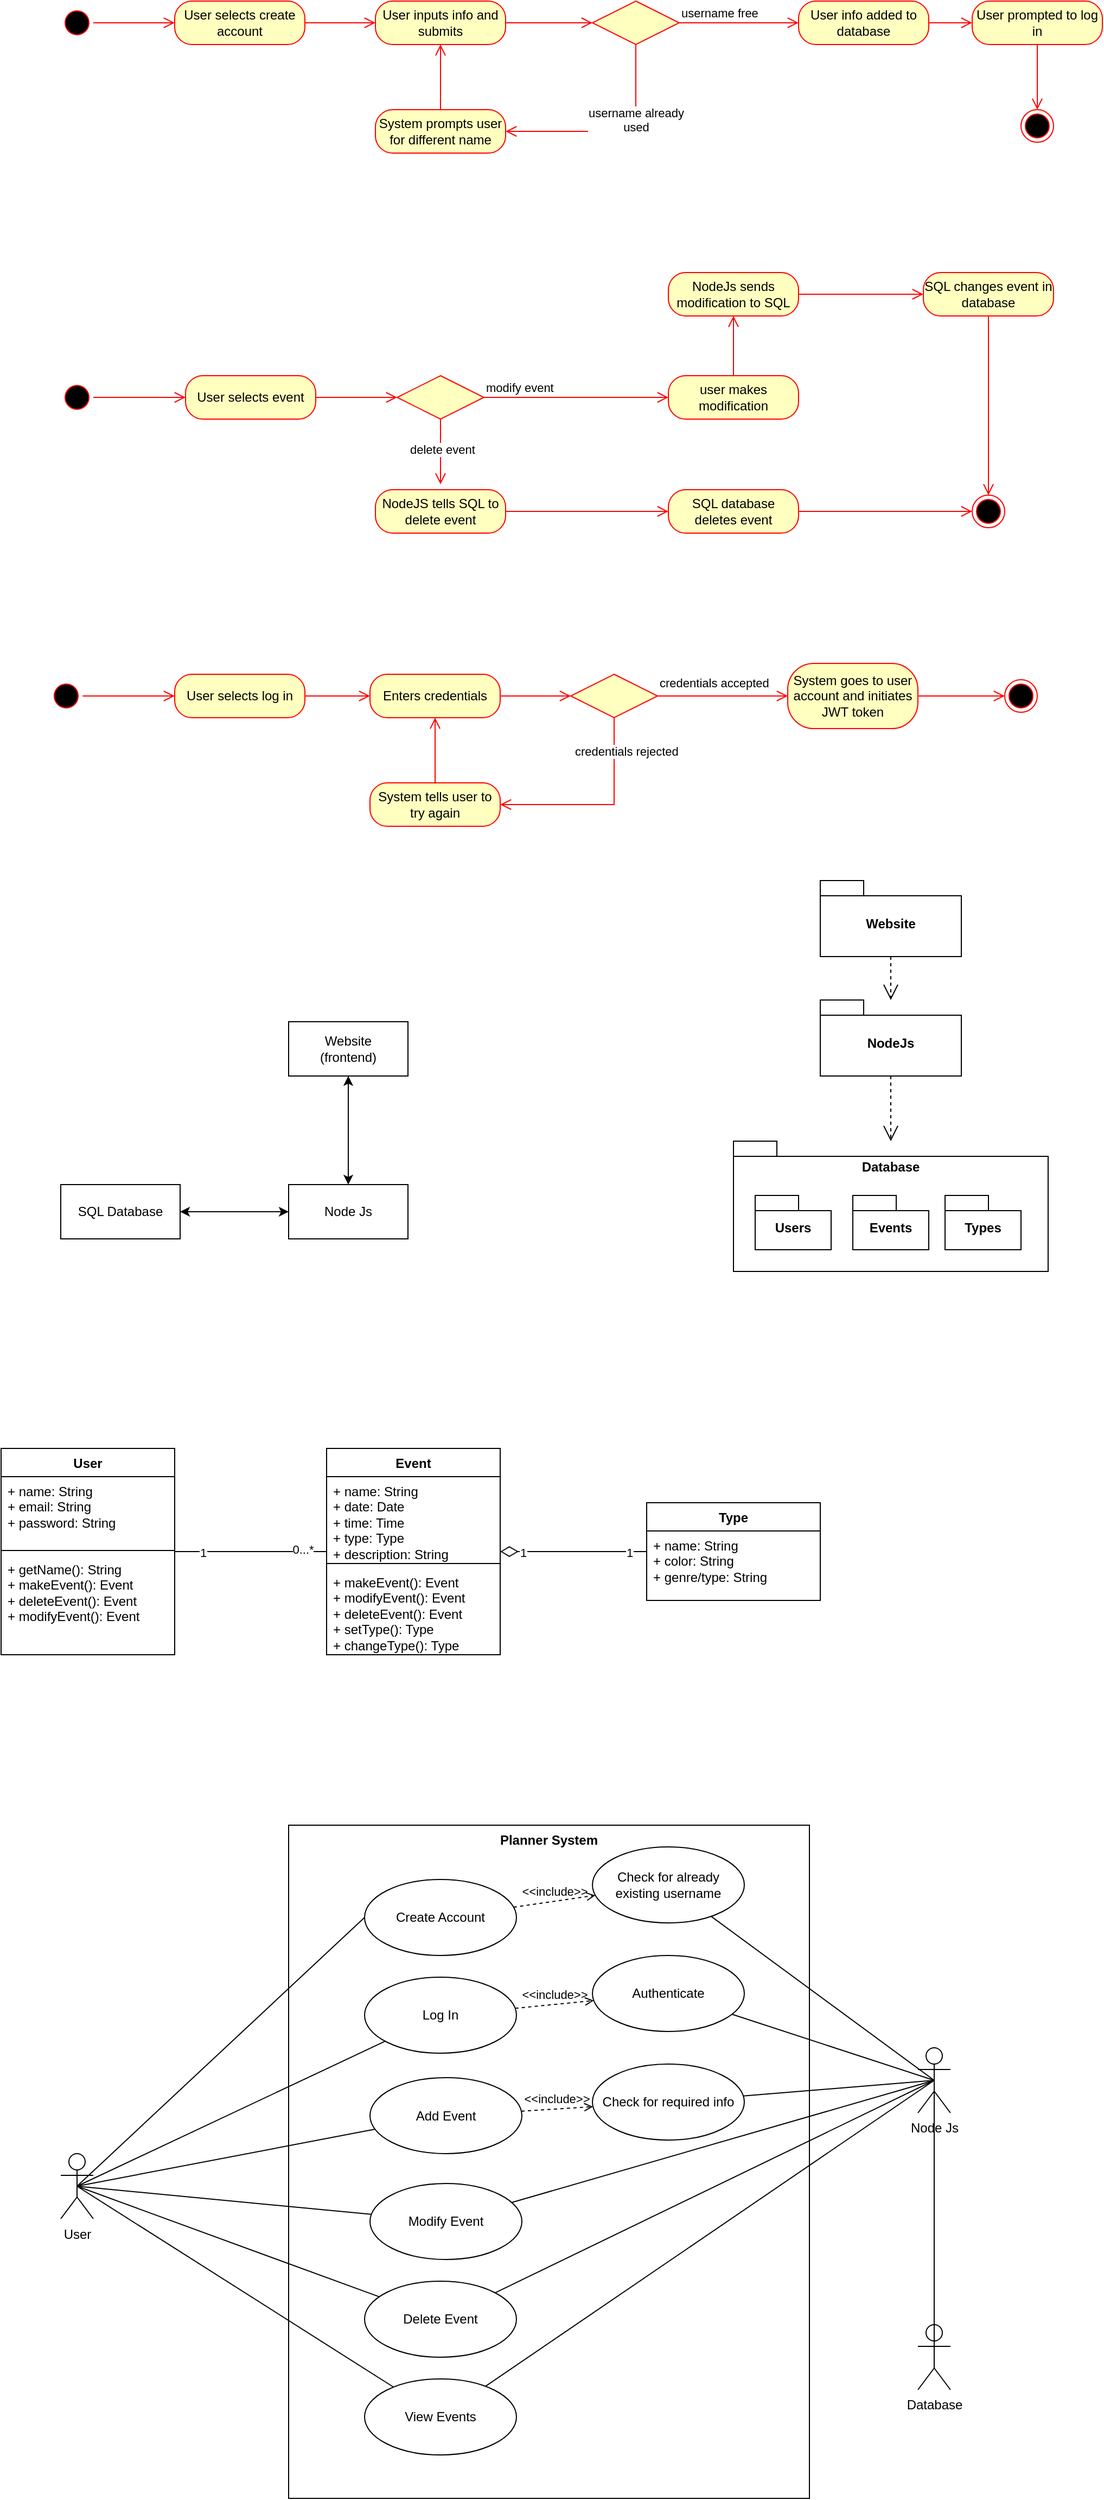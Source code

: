 <mxfile version="26.0.16">
  <diagram name="Page-1" id="PJbHKJOFqi7zpqZjvh1F">
    <mxGraphModel dx="1221" dy="2444" grid="1" gridSize="10" guides="1" tooltips="1" connect="1" arrows="1" fold="1" page="1" pageScale="1" pageWidth="1100" pageHeight="850" math="0" shadow="0">
      <root>
        <mxCell id="0" />
        <mxCell id="1" parent="0" />
        <mxCell id="u48JciJkg6jwbKqmyjxf-1" value="User" style="swimlane;fontStyle=1;align=center;verticalAlign=top;childLayout=stackLayout;horizontal=1;startSize=26;horizontalStack=0;resizeParent=1;resizeParentMax=0;resizeLast=0;collapsible=1;marginBottom=0;whiteSpace=wrap;html=1;" parent="1" vertex="1">
          <mxGeometry x="15" y="33" width="160" height="190" as="geometry" />
        </mxCell>
        <mxCell id="u48JciJkg6jwbKqmyjxf-2" value="+ name: String&lt;div&gt;+ email: String&lt;/div&gt;&lt;div&gt;+ password: String&lt;/div&gt;" style="text;strokeColor=none;fillColor=none;align=left;verticalAlign=top;spacingLeft=4;spacingRight=4;overflow=hidden;rotatable=0;points=[[0,0.5],[1,0.5]];portConstraint=eastwest;whiteSpace=wrap;html=1;" parent="u48JciJkg6jwbKqmyjxf-1" vertex="1">
          <mxGeometry y="26" width="160" height="64" as="geometry" />
        </mxCell>
        <mxCell id="u48JciJkg6jwbKqmyjxf-3" value="" style="line;strokeWidth=1;fillColor=none;align=left;verticalAlign=middle;spacingTop=-1;spacingLeft=3;spacingRight=3;rotatable=0;labelPosition=right;points=[];portConstraint=eastwest;strokeColor=inherit;" parent="u48JciJkg6jwbKqmyjxf-1" vertex="1">
          <mxGeometry y="90" width="160" height="8" as="geometry" />
        </mxCell>
        <mxCell id="u48JciJkg6jwbKqmyjxf-4" value="+ getName(): String&lt;div&gt;+ makeEvent(): Event&lt;/div&gt;&lt;div&gt;+ deleteEvent(): Event&lt;/div&gt;&lt;div&gt;+ modifyEvent(): Event&lt;/div&gt;&lt;div&gt;&lt;br&gt;&lt;/div&gt;" style="text;strokeColor=none;fillColor=none;align=left;verticalAlign=top;spacingLeft=4;spacingRight=4;overflow=hidden;rotatable=0;points=[[0,0.5],[1,0.5]];portConstraint=eastwest;whiteSpace=wrap;html=1;" parent="u48JciJkg6jwbKqmyjxf-1" vertex="1">
          <mxGeometry y="98" width="160" height="92" as="geometry" />
        </mxCell>
        <mxCell id="u48JciJkg6jwbKqmyjxf-5" value="Event" style="swimlane;fontStyle=1;align=center;verticalAlign=top;childLayout=stackLayout;horizontal=1;startSize=26;horizontalStack=0;resizeParent=1;resizeParentMax=0;resizeLast=0;collapsible=1;marginBottom=0;whiteSpace=wrap;html=1;" parent="1" vertex="1">
          <mxGeometry x="315" y="33" width="160" height="190" as="geometry" />
        </mxCell>
        <mxCell id="u48JciJkg6jwbKqmyjxf-6" value="+ name: String&lt;div&gt;+ date: Date&lt;/div&gt;&lt;div&gt;+ time: Time&lt;/div&gt;&lt;div&gt;+ type: Type&lt;/div&gt;&lt;div&gt;+ description: String&lt;/div&gt;" style="text;strokeColor=none;fillColor=none;align=left;verticalAlign=top;spacingLeft=4;spacingRight=4;overflow=hidden;rotatable=0;points=[[0,0.5],[1,0.5]];portConstraint=eastwest;whiteSpace=wrap;html=1;" parent="u48JciJkg6jwbKqmyjxf-5" vertex="1">
          <mxGeometry y="26" width="160" height="76" as="geometry" />
        </mxCell>
        <mxCell id="u48JciJkg6jwbKqmyjxf-7" value="" style="line;strokeWidth=1;fillColor=none;align=left;verticalAlign=middle;spacingTop=-1;spacingLeft=3;spacingRight=3;rotatable=0;labelPosition=right;points=[];portConstraint=eastwest;strokeColor=inherit;" parent="u48JciJkg6jwbKqmyjxf-5" vertex="1">
          <mxGeometry y="102" width="160" height="8" as="geometry" />
        </mxCell>
        <mxCell id="u48JciJkg6jwbKqmyjxf-8" value="+ makeEvent(): Event&lt;div&gt;+ modifyEvent(): Event&lt;/div&gt;&lt;div&gt;+ deleteEvent(): Event&lt;/div&gt;&lt;div&gt;+ setType(): Type&lt;/div&gt;&lt;div&gt;+ changeType(): Type&lt;/div&gt;" style="text;strokeColor=none;fillColor=none;align=left;verticalAlign=top;spacingLeft=4;spacingRight=4;overflow=hidden;rotatable=0;points=[[0,0.5],[1,0.5]];portConstraint=eastwest;whiteSpace=wrap;html=1;" parent="u48JciJkg6jwbKqmyjxf-5" vertex="1">
          <mxGeometry y="110" width="160" height="80" as="geometry" />
        </mxCell>
        <mxCell id="u48JciJkg6jwbKqmyjxf-9" value="Type" style="swimlane;fontStyle=1;align=center;verticalAlign=top;childLayout=stackLayout;horizontal=1;startSize=26;horizontalStack=0;resizeParent=1;resizeParentMax=0;resizeLast=0;collapsible=1;marginBottom=0;whiteSpace=wrap;html=1;" parent="1" vertex="1">
          <mxGeometry x="610" y="83" width="160" height="90" as="geometry" />
        </mxCell>
        <mxCell id="u48JciJkg6jwbKqmyjxf-10" value="&lt;div&gt;+ name: String&lt;/div&gt;&lt;div&gt;+ color: String&lt;/div&gt;&lt;div&gt;+ genre/type: String&lt;/div&gt;" style="text;strokeColor=none;fillColor=none;align=left;verticalAlign=top;spacingLeft=4;spacingRight=4;overflow=hidden;rotatable=0;points=[[0,0.5],[1,0.5]];portConstraint=eastwest;whiteSpace=wrap;html=1;" parent="u48JciJkg6jwbKqmyjxf-9" vertex="1">
          <mxGeometry y="26" width="160" height="64" as="geometry" />
        </mxCell>
        <mxCell id="u48JciJkg6jwbKqmyjxf-13" value="User" style="shape=umlActor;verticalLabelPosition=bottom;verticalAlign=top;html=1;" parent="1" vertex="1">
          <mxGeometry x="70" y="682.5" width="30" height="60" as="geometry" />
        </mxCell>
        <mxCell id="u48JciJkg6jwbKqmyjxf-16" value="Planner System" style="shape=rect;html=1;verticalAlign=top;fontStyle=1;whiteSpace=wrap;align=center;" parent="1" vertex="1">
          <mxGeometry x="280" y="380" width="480" height="620" as="geometry" />
        </mxCell>
        <mxCell id="u48JciJkg6jwbKqmyjxf-17" value="Create Account" style="ellipse;whiteSpace=wrap;html=1;" parent="1" vertex="1">
          <mxGeometry x="350" y="430" width="140" height="70" as="geometry" />
        </mxCell>
        <mxCell id="u48JciJkg6jwbKqmyjxf-18" value="Log In" style="ellipse;whiteSpace=wrap;html=1;" parent="1" vertex="1">
          <mxGeometry x="350" y="520" width="140" height="70" as="geometry" />
        </mxCell>
        <mxCell id="u48JciJkg6jwbKqmyjxf-19" value="Add Event" style="ellipse;whiteSpace=wrap;html=1;" parent="1" vertex="1">
          <mxGeometry x="355" y="612.5" width="140" height="70" as="geometry" />
        </mxCell>
        <mxCell id="u48JciJkg6jwbKqmyjxf-20" value="Modify Event" style="ellipse;whiteSpace=wrap;html=1;" parent="1" vertex="1">
          <mxGeometry x="355" y="710" width="140" height="70" as="geometry" />
        </mxCell>
        <mxCell id="u48JciJkg6jwbKqmyjxf-21" value="Delete Event" style="ellipse;whiteSpace=wrap;html=1;" parent="1" vertex="1">
          <mxGeometry x="350" y="800" width="140" height="70" as="geometry" />
        </mxCell>
        <mxCell id="u48JciJkg6jwbKqmyjxf-22" value="View Events" style="ellipse;whiteSpace=wrap;html=1;" parent="1" vertex="1">
          <mxGeometry x="350" y="890" width="140" height="70" as="geometry" />
        </mxCell>
        <mxCell id="u48JciJkg6jwbKqmyjxf-23" value="" style="edgeStyle=none;html=1;endArrow=none;verticalAlign=bottom;rounded=0;exitX=0.5;exitY=0.5;exitDx=0;exitDy=0;exitPerimeter=0;entryX=0;entryY=0.5;entryDx=0;entryDy=0;" parent="1" source="u48JciJkg6jwbKqmyjxf-13" target="u48JciJkg6jwbKqmyjxf-17" edge="1">
          <mxGeometry width="160" relative="1" as="geometry">
            <mxPoint x="260" y="660" as="sourcePoint" />
            <mxPoint x="420" y="660" as="targetPoint" />
          </mxGeometry>
        </mxCell>
        <mxCell id="u48JciJkg6jwbKqmyjxf-24" value="" style="edgeStyle=none;html=1;endArrow=none;verticalAlign=bottom;rounded=0;exitX=0.5;exitY=0.5;exitDx=0;exitDy=0;exitPerimeter=0;" parent="1" source="u48JciJkg6jwbKqmyjxf-13" target="u48JciJkg6jwbKqmyjxf-18" edge="1">
          <mxGeometry width="160" relative="1" as="geometry">
            <mxPoint x="160" y="695" as="sourcePoint" />
            <mxPoint x="355" y="515" as="targetPoint" />
          </mxGeometry>
        </mxCell>
        <mxCell id="u48JciJkg6jwbKqmyjxf-25" value="" style="edgeStyle=none;html=1;endArrow=none;verticalAlign=bottom;rounded=0;exitX=0.5;exitY=0.5;exitDx=0;exitDy=0;exitPerimeter=0;" parent="1" source="u48JciJkg6jwbKqmyjxf-13" target="u48JciJkg6jwbKqmyjxf-19" edge="1">
          <mxGeometry width="160" relative="1" as="geometry">
            <mxPoint x="170" y="705" as="sourcePoint" />
            <mxPoint x="365" y="525" as="targetPoint" />
          </mxGeometry>
        </mxCell>
        <mxCell id="u48JciJkg6jwbKqmyjxf-26" value="" style="edgeStyle=none;html=1;endArrow=none;verticalAlign=bottom;rounded=0;exitX=0.5;exitY=0.5;exitDx=0;exitDy=0;exitPerimeter=0;" parent="1" source="u48JciJkg6jwbKqmyjxf-13" target="u48JciJkg6jwbKqmyjxf-20" edge="1">
          <mxGeometry width="160" relative="1" as="geometry">
            <mxPoint x="180" y="715" as="sourcePoint" />
            <mxPoint x="375" y="535" as="targetPoint" />
          </mxGeometry>
        </mxCell>
        <mxCell id="u48JciJkg6jwbKqmyjxf-27" value="" style="edgeStyle=none;html=1;endArrow=none;verticalAlign=bottom;rounded=0;exitX=0.5;exitY=0.5;exitDx=0;exitDy=0;exitPerimeter=0;" parent="1" source="u48JciJkg6jwbKqmyjxf-13" target="u48JciJkg6jwbKqmyjxf-21" edge="1">
          <mxGeometry width="160" relative="1" as="geometry">
            <mxPoint x="190" y="725" as="sourcePoint" />
            <mxPoint x="385" y="545" as="targetPoint" />
          </mxGeometry>
        </mxCell>
        <mxCell id="u48JciJkg6jwbKqmyjxf-28" value="" style="edgeStyle=none;html=1;endArrow=none;verticalAlign=bottom;rounded=0;exitX=0.5;exitY=0.5;exitDx=0;exitDy=0;exitPerimeter=0;" parent="1" source="u48JciJkg6jwbKqmyjxf-13" target="u48JciJkg6jwbKqmyjxf-22" edge="1">
          <mxGeometry width="160" relative="1" as="geometry">
            <mxPoint x="200" y="735" as="sourcePoint" />
            <mxPoint x="395" y="555" as="targetPoint" />
          </mxGeometry>
        </mxCell>
        <mxCell id="u48JciJkg6jwbKqmyjxf-33" value="Database&lt;div&gt;&lt;br&gt;&lt;/div&gt;" style="shape=umlActor;verticalLabelPosition=bottom;verticalAlign=top;html=1;" parent="1" vertex="1">
          <mxGeometry x="860" y="840" width="30" height="60" as="geometry" />
        </mxCell>
        <mxCell id="u48JciJkg6jwbKqmyjxf-36" value="" style="edgeStyle=none;html=1;endArrow=none;verticalAlign=bottom;rounded=0;entryX=0.5;entryY=0.5;entryDx=0;entryDy=0;entryPerimeter=0;" parent="1" source="3n1oB_12dKx8cGzKArvL-7" target="u48JciJkg6jwbKqmyjxf-40" edge="1">
          <mxGeometry width="160" relative="1" as="geometry">
            <mxPoint x="95" y="723" as="sourcePoint" />
            <mxPoint x="386" y="936" as="targetPoint" />
          </mxGeometry>
        </mxCell>
        <mxCell id="u48JciJkg6jwbKqmyjxf-37" value="" style="edgeStyle=none;html=1;endArrow=none;verticalAlign=bottom;rounded=0;entryX=0.5;entryY=0.5;entryDx=0;entryDy=0;entryPerimeter=0;" parent="1" source="u48JciJkg6jwbKqmyjxf-20" target="u48JciJkg6jwbKqmyjxf-40" edge="1">
          <mxGeometry width="160" relative="1" as="geometry">
            <mxPoint x="474" y="720" as="sourcePoint" />
            <mxPoint x="785" y="880" as="targetPoint" />
          </mxGeometry>
        </mxCell>
        <mxCell id="u48JciJkg6jwbKqmyjxf-38" value="" style="edgeStyle=none;html=1;endArrow=none;verticalAlign=bottom;rounded=0;entryX=0.5;entryY=0.5;entryDx=0;entryDy=0;entryPerimeter=0;" parent="1" source="3n1oB_12dKx8cGzKArvL-1" target="u48JciJkg6jwbKqmyjxf-40" edge="1">
          <mxGeometry width="160" relative="1" as="geometry">
            <mxPoint x="484" y="730" as="sourcePoint" />
            <mxPoint x="795" y="890" as="targetPoint" />
          </mxGeometry>
        </mxCell>
        <mxCell id="u48JciJkg6jwbKqmyjxf-40" value="&lt;div&gt;Node Js&lt;/div&gt;" style="shape=umlActor;verticalLabelPosition=bottom;verticalAlign=top;html=1;" parent="1" vertex="1">
          <mxGeometry x="860" y="585" width="30" height="60" as="geometry" />
        </mxCell>
        <mxCell id="u48JciJkg6jwbKqmyjxf-41" value="SQL Database" style="html=1;whiteSpace=wrap;" parent="1" vertex="1">
          <mxGeometry x="70" y="-210" width="110" height="50" as="geometry" />
        </mxCell>
        <mxCell id="u48JciJkg6jwbKqmyjxf-42" value="Node Js" style="html=1;whiteSpace=wrap;" parent="1" vertex="1">
          <mxGeometry x="280" y="-210" width="110" height="50" as="geometry" />
        </mxCell>
        <mxCell id="u48JciJkg6jwbKqmyjxf-43" value="Website&lt;div&gt;(frontend)&lt;/div&gt;" style="html=1;whiteSpace=wrap;" parent="1" vertex="1">
          <mxGeometry x="280" y="-360" width="110" height="50" as="geometry" />
        </mxCell>
        <mxCell id="u48JciJkg6jwbKqmyjxf-44" value="" style="endArrow=classic;startArrow=classic;html=1;rounded=0;" parent="1" source="u48JciJkg6jwbKqmyjxf-41" target="u48JciJkg6jwbKqmyjxf-42" edge="1">
          <mxGeometry width="50" height="50" relative="1" as="geometry">
            <mxPoint x="310" y="-100" as="sourcePoint" />
            <mxPoint x="360" y="-150" as="targetPoint" />
          </mxGeometry>
        </mxCell>
        <mxCell id="u48JciJkg6jwbKqmyjxf-45" value="" style="endArrow=classic;startArrow=classic;html=1;rounded=0;" parent="1" source="u48JciJkg6jwbKqmyjxf-42" target="u48JciJkg6jwbKqmyjxf-43" edge="1">
          <mxGeometry width="50" height="50" relative="1" as="geometry">
            <mxPoint x="190" y="-175" as="sourcePoint" />
            <mxPoint x="290" y="-175" as="targetPoint" />
          </mxGeometry>
        </mxCell>
        <mxCell id="u48JciJkg6jwbKqmyjxf-48" value="" style="endArrow=none;html=1;endSize=12;startArrow=diamondThin;startSize=14;startFill=0;edgeStyle=orthogonalEdgeStyle;align=left;verticalAlign=bottom;rounded=0;" parent="1" source="u48JciJkg6jwbKqmyjxf-5" target="u48JciJkg6jwbKqmyjxf-9" edge="1">
          <mxGeometry x="-1" y="3" relative="1" as="geometry">
            <mxPoint x="540" y="370" as="sourcePoint" />
            <mxPoint x="700" y="370" as="targetPoint" />
          </mxGeometry>
        </mxCell>
        <mxCell id="u48JciJkg6jwbKqmyjxf-50" value="&lt;div&gt;&lt;br&gt;&lt;/div&gt;" style="edgeLabel;html=1;align=center;verticalAlign=middle;resizable=0;points=[];" parent="u48JciJkg6jwbKqmyjxf-48" vertex="1" connectable="0">
          <mxGeometry x="-0.576" relative="1" as="geometry">
            <mxPoint as="offset" />
          </mxGeometry>
        </mxCell>
        <mxCell id="u48JciJkg6jwbKqmyjxf-56" value="1" style="edgeLabel;html=1;align=center;verticalAlign=middle;resizable=0;points=[];" parent="u48JciJkg6jwbKqmyjxf-48" vertex="1" connectable="0">
          <mxGeometry x="-0.689" y="-1" relative="1" as="geometry">
            <mxPoint as="offset" />
          </mxGeometry>
        </mxCell>
        <mxCell id="u48JciJkg6jwbKqmyjxf-57" value="1" style="edgeLabel;html=1;align=center;verticalAlign=middle;resizable=0;points=[];" parent="u48JciJkg6jwbKqmyjxf-48" vertex="1" connectable="0">
          <mxGeometry x="0.759" y="-1" relative="1" as="geometry">
            <mxPoint as="offset" />
          </mxGeometry>
        </mxCell>
        <mxCell id="u48JciJkg6jwbKqmyjxf-53" value="" style="endArrow=none;html=1;rounded=0;edgeStyle=orthogonalEdgeStyle;" parent="1" source="u48JciJkg6jwbKqmyjxf-1" target="u48JciJkg6jwbKqmyjxf-5" edge="1">
          <mxGeometry width="50" height="50" relative="1" as="geometry">
            <mxPoint x="310" y="130" as="sourcePoint" />
            <mxPoint x="360" y="80" as="targetPoint" />
          </mxGeometry>
        </mxCell>
        <mxCell id="u48JciJkg6jwbKqmyjxf-54" value="1" style="edgeLabel;html=1;align=center;verticalAlign=middle;resizable=0;points=[];" parent="u48JciJkg6jwbKqmyjxf-53" vertex="1" connectable="0">
          <mxGeometry x="-0.633" y="-1" relative="1" as="geometry">
            <mxPoint as="offset" />
          </mxGeometry>
        </mxCell>
        <mxCell id="u48JciJkg6jwbKqmyjxf-55" value="0...*" style="edgeLabel;html=1;align=center;verticalAlign=middle;resizable=0;points=[];" parent="u48JciJkg6jwbKqmyjxf-53" vertex="1" connectable="0">
          <mxGeometry x="0.684" y="2" relative="1" as="geometry">
            <mxPoint as="offset" />
          </mxGeometry>
        </mxCell>
        <mxCell id="YwEYViXFh9HPwHyrhcnI-1" value="" style="edgeStyle=none;html=1;endArrow=none;verticalAlign=bottom;rounded=0;entryX=0.5;entryY=0.5;entryDx=0;entryDy=0;entryPerimeter=0;exitX=0.5;exitY=0.5;exitDx=0;exitDy=0;exitPerimeter=0;" parent="1" source="u48JciJkg6jwbKqmyjxf-33" target="u48JciJkg6jwbKqmyjxf-40" edge="1">
          <mxGeometry width="160" relative="1" as="geometry">
            <mxPoint x="471" y="759" as="sourcePoint" />
            <mxPoint x="785" y="580" as="targetPoint" />
          </mxGeometry>
        </mxCell>
        <mxCell id="YwEYViXFh9HPwHyrhcnI-2" value="" style="edgeStyle=none;html=1;endArrow=none;verticalAlign=bottom;rounded=0;entryX=0.5;entryY=0.5;entryDx=0;entryDy=0;entryPerimeter=0;" parent="1" source="u48JciJkg6jwbKqmyjxf-21" target="u48JciJkg6jwbKqmyjxf-40" edge="1">
          <mxGeometry width="160" relative="1" as="geometry">
            <mxPoint x="481" y="769" as="sourcePoint" />
            <mxPoint x="795" y="590" as="targetPoint" />
          </mxGeometry>
        </mxCell>
        <mxCell id="YwEYViXFh9HPwHyrhcnI-3" value="" style="edgeStyle=none;html=1;endArrow=none;verticalAlign=bottom;rounded=0;entryX=0.5;entryY=0.5;entryDx=0;entryDy=0;entryPerimeter=0;" parent="1" source="u48JciJkg6jwbKqmyjxf-22" target="u48JciJkg6jwbKqmyjxf-40" edge="1">
          <mxGeometry width="160" relative="1" as="geometry">
            <mxPoint x="491" y="779" as="sourcePoint" />
            <mxPoint x="805" y="600" as="targetPoint" />
          </mxGeometry>
        </mxCell>
        <mxCell id="YwEYViXFh9HPwHyrhcnI-4" value="" style="ellipse;html=1;shape=startState;fillColor=#000000;strokeColor=#ff0000;" parent="1" vertex="1">
          <mxGeometry x="60" y="-675" width="30" height="30" as="geometry" />
        </mxCell>
        <mxCell id="YwEYViXFh9HPwHyrhcnI-5" value="" style="edgeStyle=orthogonalEdgeStyle;html=1;verticalAlign=bottom;endArrow=open;endSize=8;strokeColor=#ff0000;rounded=0;" parent="1" source="YwEYViXFh9HPwHyrhcnI-4" target="YwEYViXFh9HPwHyrhcnI-15" edge="1">
          <mxGeometry relative="1" as="geometry">
            <mxPoint x="160" y="-665" as="targetPoint" />
          </mxGeometry>
        </mxCell>
        <mxCell id="YwEYViXFh9HPwHyrhcnI-8" value="" style="rhombus;whiteSpace=wrap;html=1;fontColor=#000000;fillColor=#ffffc0;strokeColor=#ff0000;" parent="1" vertex="1">
          <mxGeometry x="540" y="-680" width="80" height="40" as="geometry" />
        </mxCell>
        <mxCell id="YwEYViXFh9HPwHyrhcnI-9" value="credentials rejected" style="edgeStyle=orthogonalEdgeStyle;html=1;align=left;verticalAlign=bottom;endArrow=open;endSize=8;strokeColor=#ff0000;rounded=0;" parent="1" source="YwEYViXFh9HPwHyrhcnI-8" target="YwEYViXFh9HPwHyrhcnI-19" edge="1">
          <mxGeometry x="0.283" y="-40" relative="1" as="geometry">
            <mxPoint x="580" y="-530" as="targetPoint" />
            <Array as="points">
              <mxPoint x="580" y="-560" />
            </Array>
            <mxPoint as="offset" />
          </mxGeometry>
        </mxCell>
        <mxCell id="YwEYViXFh9HPwHyrhcnI-10" value="credentials accepted" style="edgeStyle=orthogonalEdgeStyle;html=1;align=left;verticalAlign=top;endArrow=open;endSize=8;strokeColor=#ff0000;rounded=0;" parent="1" source="YwEYViXFh9HPwHyrhcnI-8" target="YwEYViXFh9HPwHyrhcnI-17" edge="1">
          <mxGeometry x="-1" y="25" relative="1" as="geometry">
            <mxPoint x="710" y="-665" as="targetPoint" />
            <mxPoint as="offset" />
          </mxGeometry>
        </mxCell>
        <mxCell id="YwEYViXFh9HPwHyrhcnI-12" value="" style="ellipse;html=1;shape=endState;fillColor=#000000;strokeColor=#ff0000;" parent="1" vertex="1">
          <mxGeometry x="940" y="-675" width="30" height="30" as="geometry" />
        </mxCell>
        <mxCell id="YwEYViXFh9HPwHyrhcnI-13" value="Enters credentials" style="rounded=1;whiteSpace=wrap;html=1;arcSize=40;fontColor=#000000;fillColor=#ffffc0;strokeColor=#ff0000;" parent="1" vertex="1">
          <mxGeometry x="355" y="-680" width="120" height="40" as="geometry" />
        </mxCell>
        <mxCell id="YwEYViXFh9HPwHyrhcnI-14" value="" style="edgeStyle=orthogonalEdgeStyle;html=1;verticalAlign=bottom;endArrow=open;endSize=8;strokeColor=#ff0000;rounded=0;" parent="1" source="YwEYViXFh9HPwHyrhcnI-13" target="YwEYViXFh9HPwHyrhcnI-8" edge="1">
          <mxGeometry relative="1" as="geometry">
            <mxPoint x="540" y="-560" as="targetPoint" />
          </mxGeometry>
        </mxCell>
        <mxCell id="YwEYViXFh9HPwHyrhcnI-15" value="User selects log in" style="rounded=1;whiteSpace=wrap;html=1;arcSize=40;fontColor=#000000;fillColor=#ffffc0;strokeColor=#ff0000;" parent="1" vertex="1">
          <mxGeometry x="175" y="-680" width="120" height="40" as="geometry" />
        </mxCell>
        <mxCell id="YwEYViXFh9HPwHyrhcnI-16" value="" style="edgeStyle=orthogonalEdgeStyle;html=1;verticalAlign=bottom;endArrow=open;endSize=8;strokeColor=#ff0000;rounded=0;" parent="1" source="YwEYViXFh9HPwHyrhcnI-15" target="YwEYViXFh9HPwHyrhcnI-13" edge="1">
          <mxGeometry relative="1" as="geometry">
            <mxPoint x="235" y="-500" as="targetPoint" />
          </mxGeometry>
        </mxCell>
        <mxCell id="YwEYViXFh9HPwHyrhcnI-17" value="System goes to user account and initiates JWT token" style="rounded=1;whiteSpace=wrap;html=1;arcSize=40;fontColor=#000000;fillColor=#ffffc0;strokeColor=#ff0000;" parent="1" vertex="1">
          <mxGeometry x="740" y="-690" width="120" height="60" as="geometry" />
        </mxCell>
        <mxCell id="YwEYViXFh9HPwHyrhcnI-18" value="" style="edgeStyle=orthogonalEdgeStyle;html=1;verticalAlign=bottom;endArrow=open;endSize=8;strokeColor=#ff0000;rounded=0;" parent="1" source="YwEYViXFh9HPwHyrhcnI-17" target="YwEYViXFh9HPwHyrhcnI-12" edge="1">
          <mxGeometry relative="1" as="geometry">
            <mxPoint x="540" y="-560" as="targetPoint" />
          </mxGeometry>
        </mxCell>
        <mxCell id="YwEYViXFh9HPwHyrhcnI-19" value="System tells user to try again" style="rounded=1;whiteSpace=wrap;html=1;arcSize=40;fontColor=#000000;fillColor=#ffffc0;strokeColor=#ff0000;" parent="1" vertex="1">
          <mxGeometry x="355" y="-580" width="120" height="40" as="geometry" />
        </mxCell>
        <mxCell id="YwEYViXFh9HPwHyrhcnI-20" value="" style="edgeStyle=orthogonalEdgeStyle;html=1;verticalAlign=bottom;endArrow=open;endSize=8;strokeColor=#ff0000;rounded=0;" parent="1" source="YwEYViXFh9HPwHyrhcnI-19" target="YwEYViXFh9HPwHyrhcnI-13" edge="1">
          <mxGeometry relative="1" as="geometry">
            <mxPoint x="415" y="-480" as="targetPoint" />
          </mxGeometry>
        </mxCell>
        <mxCell id="YwEYViXFh9HPwHyrhcnI-27" value="" style="ellipse;html=1;shape=startState;fillColor=#000000;strokeColor=#ff0000;" parent="1" vertex="1">
          <mxGeometry x="70" y="-950" width="30" height="30" as="geometry" />
        </mxCell>
        <mxCell id="YwEYViXFh9HPwHyrhcnI-28" value="" style="edgeStyle=orthogonalEdgeStyle;html=1;verticalAlign=bottom;endArrow=open;endSize=8;strokeColor=#ff0000;rounded=0;" parent="1" source="YwEYViXFh9HPwHyrhcnI-27" target="YwEYViXFh9HPwHyrhcnI-29" edge="1">
          <mxGeometry relative="1" as="geometry">
            <mxPoint x="85" y="-860" as="targetPoint" />
          </mxGeometry>
        </mxCell>
        <mxCell id="YwEYViXFh9HPwHyrhcnI-29" value="User selects event" style="rounded=1;whiteSpace=wrap;html=1;arcSize=40;fontColor=#000000;fillColor=#ffffc0;strokeColor=#ff0000;" parent="1" vertex="1">
          <mxGeometry x="185" y="-955" width="120" height="40" as="geometry" />
        </mxCell>
        <mxCell id="YwEYViXFh9HPwHyrhcnI-30" value="" style="rhombus;whiteSpace=wrap;html=1;fontColor=#000000;fillColor=#ffffc0;strokeColor=#ff0000;" parent="1" vertex="1">
          <mxGeometry x="380" y="-955" width="80" height="40" as="geometry" />
        </mxCell>
        <mxCell id="YwEYViXFh9HPwHyrhcnI-31" value="modify event" style="edgeStyle=orthogonalEdgeStyle;html=1;align=left;verticalAlign=bottom;endArrow=open;endSize=8;strokeColor=#ff0000;rounded=0;" parent="1" source="YwEYViXFh9HPwHyrhcnI-30" target="YwEYViXFh9HPwHyrhcnI-42" edge="1">
          <mxGeometry x="-1" relative="1" as="geometry">
            <mxPoint x="560" y="-935" as="targetPoint" />
          </mxGeometry>
        </mxCell>
        <mxCell id="YwEYViXFh9HPwHyrhcnI-32" value="delete event" style="edgeStyle=orthogonalEdgeStyle;html=1;align=left;verticalAlign=top;endArrow=open;endSize=8;strokeColor=#ff0000;rounded=0;" parent="1" source="YwEYViXFh9HPwHyrhcnI-30" edge="1">
          <mxGeometry x="-0.504" y="-30" relative="1" as="geometry">
            <mxPoint x="420" y="-855" as="targetPoint" />
            <mxPoint as="offset" />
          </mxGeometry>
        </mxCell>
        <mxCell id="YwEYViXFh9HPwHyrhcnI-36" value="NodeJS tells SQL to delete event" style="rounded=1;whiteSpace=wrap;html=1;arcSize=40;fontColor=#000000;fillColor=#ffffc0;strokeColor=#ff0000;" parent="1" vertex="1">
          <mxGeometry x="360" y="-850" width="120" height="40" as="geometry" />
        </mxCell>
        <mxCell id="YwEYViXFh9HPwHyrhcnI-37" value="" style="edgeStyle=orthogonalEdgeStyle;html=1;verticalAlign=bottom;endArrow=open;endSize=8;strokeColor=#ff0000;rounded=0;" parent="1" source="YwEYViXFh9HPwHyrhcnI-36" target="YwEYViXFh9HPwHyrhcnI-38" edge="1">
          <mxGeometry relative="1" as="geometry">
            <mxPoint x="660" y="-855" as="targetPoint" />
          </mxGeometry>
        </mxCell>
        <mxCell id="YwEYViXFh9HPwHyrhcnI-38" value="SQL database deletes event" style="rounded=1;whiteSpace=wrap;html=1;arcSize=40;fontColor=#000000;fillColor=#ffffc0;strokeColor=#ff0000;" parent="1" vertex="1">
          <mxGeometry x="630" y="-850" width="120" height="40" as="geometry" />
        </mxCell>
        <mxCell id="YwEYViXFh9HPwHyrhcnI-39" value="" style="edgeStyle=orthogonalEdgeStyle;html=1;verticalAlign=bottom;endArrow=open;endSize=8;strokeColor=#ff0000;rounded=0;" parent="1" source="YwEYViXFh9HPwHyrhcnI-38" target="YwEYViXFh9HPwHyrhcnI-40" edge="1">
          <mxGeometry relative="1" as="geometry">
            <mxPoint x="700" y="-800" as="targetPoint" />
          </mxGeometry>
        </mxCell>
        <mxCell id="YwEYViXFh9HPwHyrhcnI-40" value="" style="ellipse;html=1;shape=endState;fillColor=#000000;strokeColor=#ff0000;" parent="1" vertex="1">
          <mxGeometry x="910" y="-845" width="30" height="30" as="geometry" />
        </mxCell>
        <mxCell id="YwEYViXFh9HPwHyrhcnI-41" value="" style="edgeStyle=orthogonalEdgeStyle;html=1;verticalAlign=bottom;endArrow=open;endSize=8;strokeColor=#ff0000;rounded=0;" parent="1" source="YwEYViXFh9HPwHyrhcnI-29" target="YwEYViXFh9HPwHyrhcnI-30" edge="1">
          <mxGeometry relative="1" as="geometry">
            <mxPoint x="640" y="-820" as="targetPoint" />
            <mxPoint x="490" y="-820" as="sourcePoint" />
          </mxGeometry>
        </mxCell>
        <mxCell id="YwEYViXFh9HPwHyrhcnI-42" value="user makes modification" style="rounded=1;whiteSpace=wrap;html=1;arcSize=40;fontColor=#000000;fillColor=#ffffc0;strokeColor=#ff0000;" parent="1" vertex="1">
          <mxGeometry x="630" y="-955" width="120" height="40" as="geometry" />
        </mxCell>
        <mxCell id="YwEYViXFh9HPwHyrhcnI-43" value="" style="edgeStyle=orthogonalEdgeStyle;html=1;verticalAlign=bottom;endArrow=open;endSize=8;strokeColor=#ff0000;rounded=0;" parent="1" source="YwEYViXFh9HPwHyrhcnI-42" target="YwEYViXFh9HPwHyrhcnI-44" edge="1">
          <mxGeometry relative="1" as="geometry">
            <mxPoint x="640" y="-1080" as="targetPoint" />
          </mxGeometry>
        </mxCell>
        <mxCell id="YwEYViXFh9HPwHyrhcnI-44" value="NodeJs sends modification to SQL" style="rounded=1;whiteSpace=wrap;html=1;arcSize=40;fontColor=#000000;fillColor=#ffffc0;strokeColor=#ff0000;" parent="1" vertex="1">
          <mxGeometry x="630" y="-1050" width="120" height="40" as="geometry" />
        </mxCell>
        <mxCell id="YwEYViXFh9HPwHyrhcnI-45" value="" style="edgeStyle=orthogonalEdgeStyle;html=1;verticalAlign=bottom;endArrow=open;endSize=8;strokeColor=#ff0000;rounded=0;" parent="1" source="YwEYViXFh9HPwHyrhcnI-44" target="YwEYViXFh9HPwHyrhcnI-47" edge="1">
          <mxGeometry relative="1" as="geometry">
            <mxPoint x="450" y="-980" as="targetPoint" />
          </mxGeometry>
        </mxCell>
        <mxCell id="YwEYViXFh9HPwHyrhcnI-47" value="SQL changes event in database" style="rounded=1;whiteSpace=wrap;html=1;arcSize=40;fontColor=#000000;fillColor=#ffffc0;strokeColor=#ff0000;" parent="1" vertex="1">
          <mxGeometry x="865" y="-1050" width="120" height="40" as="geometry" />
        </mxCell>
        <mxCell id="YwEYViXFh9HPwHyrhcnI-48" value="" style="edgeStyle=orthogonalEdgeStyle;html=1;verticalAlign=bottom;endArrow=open;endSize=8;strokeColor=#ff0000;rounded=0;" parent="1" source="YwEYViXFh9HPwHyrhcnI-47" target="YwEYViXFh9HPwHyrhcnI-40" edge="1">
          <mxGeometry relative="1" as="geometry">
            <mxPoint x="850" y="-1090" as="targetPoint" />
            <mxPoint x="710" y="-1090" as="sourcePoint" />
          </mxGeometry>
        </mxCell>
        <mxCell id="YwEYViXFh9HPwHyrhcnI-49" value="" style="ellipse;html=1;shape=startState;fillColor=#000000;strokeColor=#ff0000;" parent="1" vertex="1">
          <mxGeometry x="70" y="-1295" width="30" height="30" as="geometry" />
        </mxCell>
        <mxCell id="YwEYViXFh9HPwHyrhcnI-50" value="" style="edgeStyle=orthogonalEdgeStyle;html=1;verticalAlign=bottom;endArrow=open;endSize=8;strokeColor=#ff0000;rounded=0;" parent="1" source="YwEYViXFh9HPwHyrhcnI-49" target="YwEYViXFh9HPwHyrhcnI-51" edge="1">
          <mxGeometry relative="1" as="geometry">
            <mxPoint x="85" y="-1210" as="targetPoint" />
          </mxGeometry>
        </mxCell>
        <mxCell id="YwEYViXFh9HPwHyrhcnI-51" value="User selects create account" style="rounded=1;whiteSpace=wrap;html=1;arcSize=40;fontColor=#000000;fillColor=#ffffc0;strokeColor=#ff0000;" parent="1" vertex="1">
          <mxGeometry x="175" y="-1300" width="120" height="40" as="geometry" />
        </mxCell>
        <mxCell id="YwEYViXFh9HPwHyrhcnI-52" value="" style="edgeStyle=orthogonalEdgeStyle;html=1;verticalAlign=bottom;endArrow=open;endSize=8;strokeColor=#ff0000;rounded=0;" parent="1" source="YwEYViXFh9HPwHyrhcnI-51" target="YwEYViXFh9HPwHyrhcnI-54" edge="1">
          <mxGeometry relative="1" as="geometry">
            <mxPoint x="235" y="-1200" as="targetPoint" />
          </mxGeometry>
        </mxCell>
        <mxCell id="YwEYViXFh9HPwHyrhcnI-54" value="User inputs info and submits" style="rounded=1;whiteSpace=wrap;html=1;arcSize=40;fontColor=#000000;fillColor=#ffffc0;strokeColor=#ff0000;" parent="1" vertex="1">
          <mxGeometry x="360" y="-1300" width="120" height="40" as="geometry" />
        </mxCell>
        <mxCell id="YwEYViXFh9HPwHyrhcnI-55" value="" style="edgeStyle=orthogonalEdgeStyle;html=1;verticalAlign=bottom;endArrow=open;endSize=8;strokeColor=#ff0000;rounded=0;" parent="1" source="YwEYViXFh9HPwHyrhcnI-54" target="YwEYViXFh9HPwHyrhcnI-56" edge="1">
          <mxGeometry relative="1" as="geometry">
            <mxPoint x="420" y="-1200" as="targetPoint" />
          </mxGeometry>
        </mxCell>
        <mxCell id="YwEYViXFh9HPwHyrhcnI-56" value="" style="rhombus;whiteSpace=wrap;html=1;fontColor=#000000;fillColor=#ffffc0;strokeColor=#ff0000;" parent="1" vertex="1">
          <mxGeometry x="560" y="-1300" width="80" height="40" as="geometry" />
        </mxCell>
        <mxCell id="YwEYViXFh9HPwHyrhcnI-57" value="username free" style="edgeStyle=orthogonalEdgeStyle;html=1;align=left;verticalAlign=bottom;endArrow=open;endSize=8;strokeColor=#ff0000;rounded=0;" parent="1" source="YwEYViXFh9HPwHyrhcnI-56" target="YwEYViXFh9HPwHyrhcnI-61" edge="1">
          <mxGeometry x="-1" relative="1" as="geometry">
            <mxPoint x="740" y="-1280" as="targetPoint" />
          </mxGeometry>
        </mxCell>
        <mxCell id="YwEYViXFh9HPwHyrhcnI-58" value="username already&lt;div&gt;used&lt;/div&gt;" style="edgeStyle=orthogonalEdgeStyle;html=1;align=center;verticalAlign=top;endArrow=open;endSize=8;strokeColor=#ff0000;rounded=0;" parent="1" source="YwEYViXFh9HPwHyrhcnI-56" target="YwEYViXFh9HPwHyrhcnI-59" edge="1">
          <mxGeometry x="-0.5" relative="1" as="geometry">
            <mxPoint x="600" y="-1200" as="targetPoint" />
            <Array as="points">
              <mxPoint x="600" y="-1180" />
            </Array>
            <mxPoint as="offset" />
          </mxGeometry>
        </mxCell>
        <mxCell id="YwEYViXFh9HPwHyrhcnI-59" value="System prompts user for different name" style="rounded=1;whiteSpace=wrap;html=1;arcSize=40;fontColor=#000000;fillColor=#ffffc0;strokeColor=#ff0000;" parent="1" vertex="1">
          <mxGeometry x="360" y="-1200" width="120" height="40" as="geometry" />
        </mxCell>
        <mxCell id="YwEYViXFh9HPwHyrhcnI-60" value="" style="edgeStyle=orthogonalEdgeStyle;html=1;verticalAlign=bottom;endArrow=open;endSize=8;strokeColor=#ff0000;rounded=0;" parent="1" source="YwEYViXFh9HPwHyrhcnI-59" target="YwEYViXFh9HPwHyrhcnI-54" edge="1">
          <mxGeometry relative="1" as="geometry">
            <mxPoint x="420" y="-1100" as="targetPoint" />
          </mxGeometry>
        </mxCell>
        <mxCell id="YwEYViXFh9HPwHyrhcnI-61" value="User info added to database" style="rounded=1;whiteSpace=wrap;html=1;arcSize=40;fontColor=#000000;fillColor=#ffffc0;strokeColor=#ff0000;" parent="1" vertex="1">
          <mxGeometry x="750" y="-1300" width="120" height="40" as="geometry" />
        </mxCell>
        <mxCell id="YwEYViXFh9HPwHyrhcnI-62" value="" style="edgeStyle=orthogonalEdgeStyle;html=1;verticalAlign=bottom;endArrow=open;endSize=8;strokeColor=#ff0000;rounded=0;" parent="1" source="YwEYViXFh9HPwHyrhcnI-61" target="YwEYViXFh9HPwHyrhcnI-64" edge="1">
          <mxGeometry relative="1" as="geometry">
            <mxPoint x="810" y="-1200" as="targetPoint" />
          </mxGeometry>
        </mxCell>
        <mxCell id="YwEYViXFh9HPwHyrhcnI-64" value="User prompted to log in" style="rounded=1;whiteSpace=wrap;html=1;arcSize=40;fontColor=#000000;fillColor=#ffffc0;strokeColor=#ff0000;" parent="1" vertex="1">
          <mxGeometry x="910" y="-1300" width="120" height="40" as="geometry" />
        </mxCell>
        <mxCell id="YwEYViXFh9HPwHyrhcnI-65" value="" style="edgeStyle=orthogonalEdgeStyle;html=1;verticalAlign=bottom;endArrow=open;endSize=8;strokeColor=#ff0000;rounded=0;" parent="1" source="YwEYViXFh9HPwHyrhcnI-64" target="YwEYViXFh9HPwHyrhcnI-66" edge="1">
          <mxGeometry relative="1" as="geometry">
            <mxPoint x="960" y="-1175" as="targetPoint" />
          </mxGeometry>
        </mxCell>
        <mxCell id="YwEYViXFh9HPwHyrhcnI-66" value="" style="ellipse;html=1;shape=endState;fillColor=#000000;strokeColor=#ff0000;" parent="1" vertex="1">
          <mxGeometry x="955" y="-1200" width="30" height="30" as="geometry" />
        </mxCell>
        <mxCell id="YwEYViXFh9HPwHyrhcnI-67" value="Website" style="shape=folder;fontStyle=1;spacingTop=10;tabWidth=40;tabHeight=14;tabPosition=left;html=1;whiteSpace=wrap;" parent="1" vertex="1">
          <mxGeometry x="770" y="-490" width="130" height="70" as="geometry" />
        </mxCell>
        <mxCell id="YwEYViXFh9HPwHyrhcnI-68" value="NodeJs" style="shape=folder;fontStyle=1;spacingTop=10;tabWidth=40;tabHeight=14;tabPosition=left;html=1;whiteSpace=wrap;" parent="1" vertex="1">
          <mxGeometry x="770" y="-380" width="130" height="70" as="geometry" />
        </mxCell>
        <mxCell id="YwEYViXFh9HPwHyrhcnI-69" value="Database" style="shape=folder;fontStyle=1;spacingTop=10;tabWidth=40;tabHeight=14;tabPosition=left;html=1;whiteSpace=wrap;verticalAlign=top;" parent="1" vertex="1">
          <mxGeometry x="690" y="-250" width="290" height="120" as="geometry" />
        </mxCell>
        <mxCell id="YwEYViXFh9HPwHyrhcnI-70" value="Events" style="shape=folder;fontStyle=1;spacingTop=10;tabWidth=40;tabHeight=14;tabPosition=left;html=1;whiteSpace=wrap;" parent="1" vertex="1">
          <mxGeometry x="800" y="-200" width="70" height="50" as="geometry" />
        </mxCell>
        <mxCell id="YwEYViXFh9HPwHyrhcnI-71" value="" style="endArrow=open;endSize=12;dashed=1;html=1;rounded=0;" parent="1" source="YwEYViXFh9HPwHyrhcnI-67" target="YwEYViXFh9HPwHyrhcnI-68" edge="1">
          <mxGeometry width="160" relative="1" as="geometry">
            <mxPoint x="610" y="-260" as="sourcePoint" />
            <mxPoint x="770" y="-260" as="targetPoint" />
          </mxGeometry>
        </mxCell>
        <mxCell id="YwEYViXFh9HPwHyrhcnI-72" value="" style="endArrow=open;endSize=12;dashed=1;html=1;rounded=0;" parent="1" source="YwEYViXFh9HPwHyrhcnI-68" target="YwEYViXFh9HPwHyrhcnI-69" edge="1">
          <mxGeometry width="160" relative="1" as="geometry">
            <mxPoint x="850" y="-340" as="sourcePoint" />
            <mxPoint x="845" y="-370" as="targetPoint" />
          </mxGeometry>
        </mxCell>
        <mxCell id="3n1oB_12dKx8cGzKArvL-1" value="Check for already existing username" style="ellipse;whiteSpace=wrap;html=1;" vertex="1" parent="1">
          <mxGeometry x="560" y="400" width="140" height="70" as="geometry" />
        </mxCell>
        <mxCell id="3n1oB_12dKx8cGzKArvL-2" value="&amp;lt;&amp;lt;include&amp;gt;&amp;gt;" style="edgeStyle=none;html=1;endArrow=open;verticalAlign=bottom;dashed=1;labelBackgroundColor=none;rounded=0;" edge="1" parent="1" source="u48JciJkg6jwbKqmyjxf-17" target="3n1oB_12dKx8cGzKArvL-1">
          <mxGeometry width="160" relative="1" as="geometry">
            <mxPoint x="470" y="680" as="sourcePoint" />
            <mxPoint x="630" y="680" as="targetPoint" />
          </mxGeometry>
        </mxCell>
        <mxCell id="3n1oB_12dKx8cGzKArvL-3" value="Authenticate" style="ellipse;whiteSpace=wrap;html=1;" vertex="1" parent="1">
          <mxGeometry x="560" y="500" width="140" height="70" as="geometry" />
        </mxCell>
        <mxCell id="3n1oB_12dKx8cGzKArvL-5" value="&amp;lt;&amp;lt;include&amp;gt;&amp;gt;" style="edgeStyle=none;html=1;endArrow=open;verticalAlign=bottom;dashed=1;labelBackgroundColor=none;rounded=0;" edge="1" parent="1" source="u48JciJkg6jwbKqmyjxf-18" target="3n1oB_12dKx8cGzKArvL-3">
          <mxGeometry width="160" relative="1" as="geometry">
            <mxPoint x="470" y="680" as="sourcePoint" />
            <mxPoint x="630" y="680" as="targetPoint" />
          </mxGeometry>
        </mxCell>
        <mxCell id="3n1oB_12dKx8cGzKArvL-6" value="" style="edgeStyle=none;html=1;endArrow=none;verticalAlign=bottom;rounded=0;entryX=0.5;entryY=0.5;entryDx=0;entryDy=0;entryPerimeter=0;" edge="1" parent="1" source="3n1oB_12dKx8cGzKArvL-3" target="u48JciJkg6jwbKqmyjxf-40">
          <mxGeometry width="160" relative="1" as="geometry">
            <mxPoint x="490" y="639" as="sourcePoint" />
            <mxPoint x="885" y="520" as="targetPoint" />
          </mxGeometry>
        </mxCell>
        <mxCell id="3n1oB_12dKx8cGzKArvL-7" value="Check for required info" style="ellipse;whiteSpace=wrap;html=1;" vertex="1" parent="1">
          <mxGeometry x="560" y="600" width="140" height="70" as="geometry" />
        </mxCell>
        <mxCell id="3n1oB_12dKx8cGzKArvL-9" value="&amp;lt;&amp;lt;include&amp;gt;&amp;gt;" style="edgeStyle=none;html=1;endArrow=open;verticalAlign=bottom;dashed=1;labelBackgroundColor=none;rounded=0;" edge="1" parent="1" source="u48JciJkg6jwbKqmyjxf-19" target="3n1oB_12dKx8cGzKArvL-7">
          <mxGeometry width="160" relative="1" as="geometry">
            <mxPoint x="499" y="559" as="sourcePoint" />
            <mxPoint x="571" y="552" as="targetPoint" />
          </mxGeometry>
        </mxCell>
        <mxCell id="3n1oB_12dKx8cGzKArvL-10" value="Types" style="shape=folder;fontStyle=1;spacingTop=10;tabWidth=40;tabHeight=14;tabPosition=left;html=1;whiteSpace=wrap;" vertex="1" parent="1">
          <mxGeometry x="885" y="-200" width="70" height="50" as="geometry" />
        </mxCell>
        <mxCell id="3n1oB_12dKx8cGzKArvL-11" value="Users" style="shape=folder;fontStyle=1;spacingTop=10;tabWidth=40;tabHeight=14;tabPosition=left;html=1;whiteSpace=wrap;" vertex="1" parent="1">
          <mxGeometry x="710" y="-200" width="70" height="50" as="geometry" />
        </mxCell>
      </root>
    </mxGraphModel>
  </diagram>
</mxfile>
